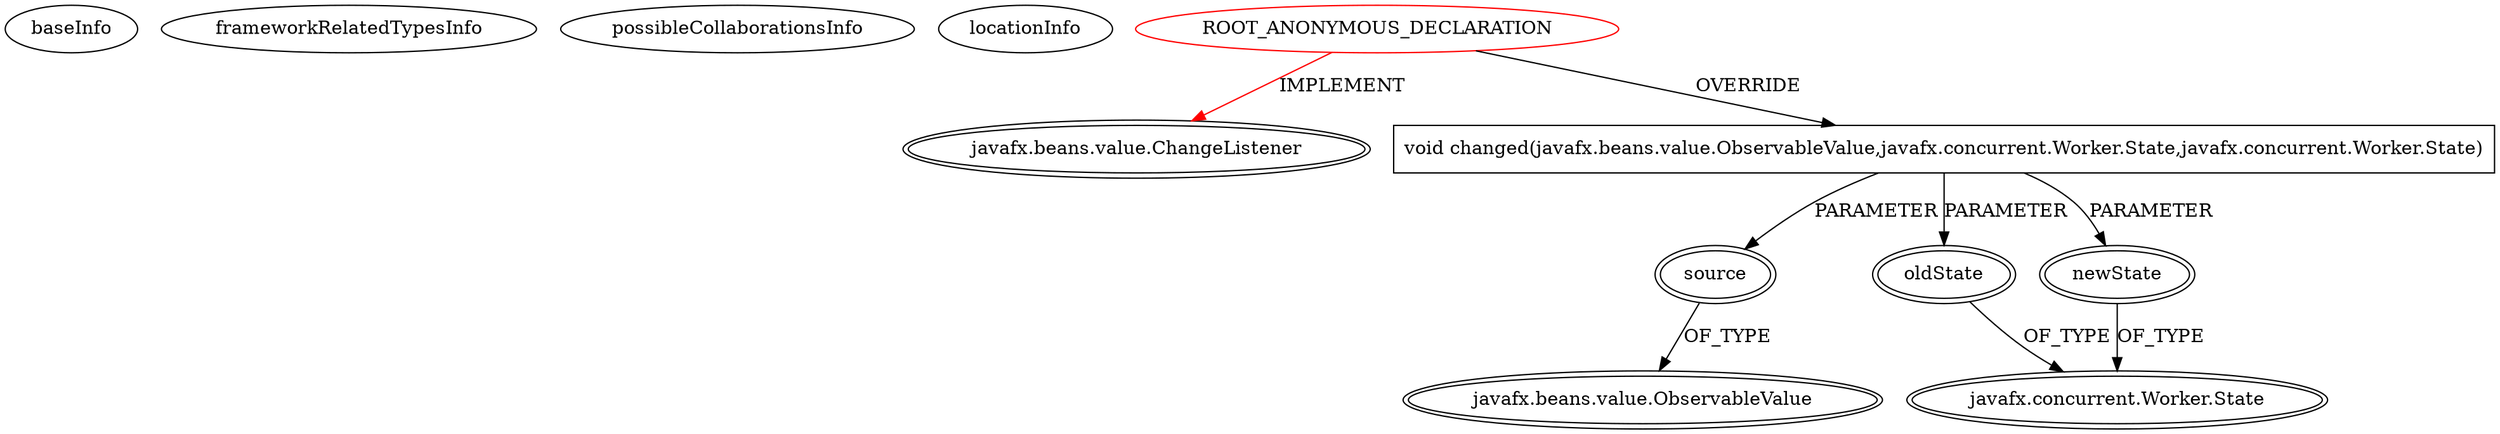 digraph {
baseInfo[graphId=2342,category="extension_graph",isAnonymous=true,possibleRelation=false]
frameworkRelatedTypesInfo[0="javafx.beans.value.ChangeListener"]
possibleCollaborationsInfo[]
locationInfo[projectName="daprog-spring-javafx-sampleapp",filePath="/daprog-spring-javafx-sampleapp/spring-javafx-sampleapp-master/spring-javafx-client/src/main/java/pl/daprog/springjavafx/client/customer/CustomerListPresenter.java",contextSignature="void search(javafx.event.ActionEvent)",graphId="2342"]
0[label="ROOT_ANONYMOUS_DECLARATION",vertexType="ROOT_ANONYMOUS_DECLARATION",isFrameworkType=false,color=red]
1[label="javafx.beans.value.ChangeListener",vertexType="FRAMEWORK_INTERFACE_TYPE",isFrameworkType=true,peripheries=2]
2[label="void changed(javafx.beans.value.ObservableValue,javafx.concurrent.Worker.State,javafx.concurrent.Worker.State)",vertexType="OVERRIDING_METHOD_DECLARATION",isFrameworkType=false,shape=box]
3[label="source",vertexType="PARAMETER_DECLARATION",isFrameworkType=true,peripheries=2]
4[label="javafx.beans.value.ObservableValue",vertexType="FRAMEWORK_INTERFACE_TYPE",isFrameworkType=true,peripheries=2]
5[label="oldState",vertexType="PARAMETER_DECLARATION",isFrameworkType=true,peripheries=2]
6[label="javafx.concurrent.Worker.State",vertexType="FRAMEWORK_CLASS_TYPE",isFrameworkType=true,peripheries=2]
7[label="newState",vertexType="PARAMETER_DECLARATION",isFrameworkType=true,peripheries=2]
0->1[label="IMPLEMENT",color=red]
0->2[label="OVERRIDE"]
3->4[label="OF_TYPE"]
2->3[label="PARAMETER"]
5->6[label="OF_TYPE"]
2->5[label="PARAMETER"]
7->6[label="OF_TYPE"]
2->7[label="PARAMETER"]
}
